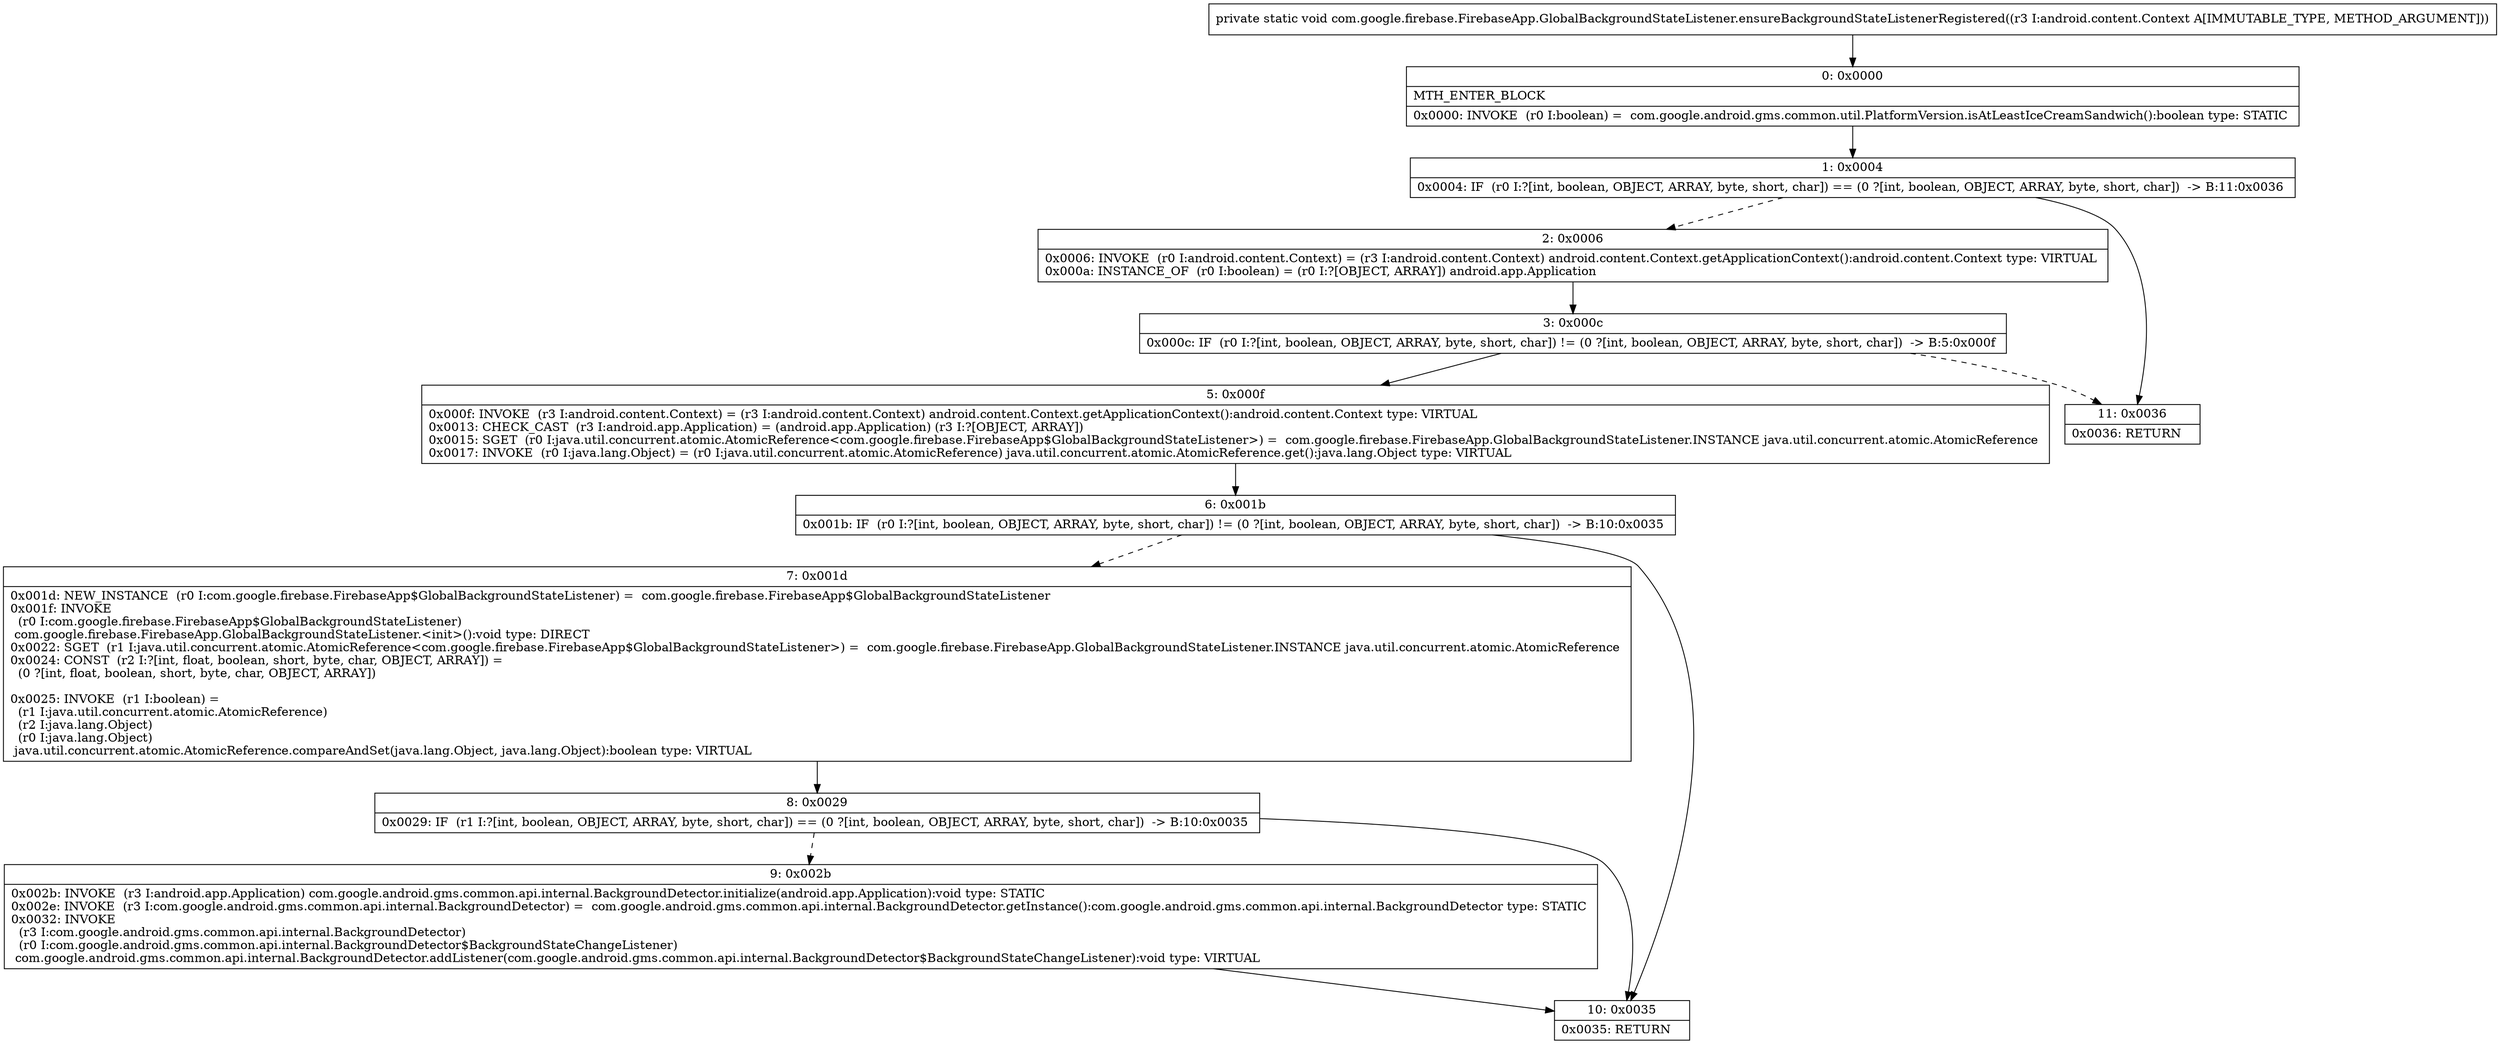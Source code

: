 digraph "CFG forcom.google.firebase.FirebaseApp.GlobalBackgroundStateListener.ensureBackgroundStateListenerRegistered(Landroid\/content\/Context;)V" {
Node_0 [shape=record,label="{0\:\ 0x0000|MTH_ENTER_BLOCK\l|0x0000: INVOKE  (r0 I:boolean) =  com.google.android.gms.common.util.PlatformVersion.isAtLeastIceCreamSandwich():boolean type: STATIC \l}"];
Node_1 [shape=record,label="{1\:\ 0x0004|0x0004: IF  (r0 I:?[int, boolean, OBJECT, ARRAY, byte, short, char]) == (0 ?[int, boolean, OBJECT, ARRAY, byte, short, char])  \-\> B:11:0x0036 \l}"];
Node_2 [shape=record,label="{2\:\ 0x0006|0x0006: INVOKE  (r0 I:android.content.Context) = (r3 I:android.content.Context) android.content.Context.getApplicationContext():android.content.Context type: VIRTUAL \l0x000a: INSTANCE_OF  (r0 I:boolean) = (r0 I:?[OBJECT, ARRAY]) android.app.Application \l}"];
Node_3 [shape=record,label="{3\:\ 0x000c|0x000c: IF  (r0 I:?[int, boolean, OBJECT, ARRAY, byte, short, char]) != (0 ?[int, boolean, OBJECT, ARRAY, byte, short, char])  \-\> B:5:0x000f \l}"];
Node_5 [shape=record,label="{5\:\ 0x000f|0x000f: INVOKE  (r3 I:android.content.Context) = (r3 I:android.content.Context) android.content.Context.getApplicationContext():android.content.Context type: VIRTUAL \l0x0013: CHECK_CAST  (r3 I:android.app.Application) = (android.app.Application) (r3 I:?[OBJECT, ARRAY]) \l0x0015: SGET  (r0 I:java.util.concurrent.atomic.AtomicReference\<com.google.firebase.FirebaseApp$GlobalBackgroundStateListener\>) =  com.google.firebase.FirebaseApp.GlobalBackgroundStateListener.INSTANCE java.util.concurrent.atomic.AtomicReference \l0x0017: INVOKE  (r0 I:java.lang.Object) = (r0 I:java.util.concurrent.atomic.AtomicReference) java.util.concurrent.atomic.AtomicReference.get():java.lang.Object type: VIRTUAL \l}"];
Node_6 [shape=record,label="{6\:\ 0x001b|0x001b: IF  (r0 I:?[int, boolean, OBJECT, ARRAY, byte, short, char]) != (0 ?[int, boolean, OBJECT, ARRAY, byte, short, char])  \-\> B:10:0x0035 \l}"];
Node_7 [shape=record,label="{7\:\ 0x001d|0x001d: NEW_INSTANCE  (r0 I:com.google.firebase.FirebaseApp$GlobalBackgroundStateListener) =  com.google.firebase.FirebaseApp$GlobalBackgroundStateListener \l0x001f: INVOKE  \l  (r0 I:com.google.firebase.FirebaseApp$GlobalBackgroundStateListener)\l com.google.firebase.FirebaseApp.GlobalBackgroundStateListener.\<init\>():void type: DIRECT \l0x0022: SGET  (r1 I:java.util.concurrent.atomic.AtomicReference\<com.google.firebase.FirebaseApp$GlobalBackgroundStateListener\>) =  com.google.firebase.FirebaseApp.GlobalBackgroundStateListener.INSTANCE java.util.concurrent.atomic.AtomicReference \l0x0024: CONST  (r2 I:?[int, float, boolean, short, byte, char, OBJECT, ARRAY]) = \l  (0 ?[int, float, boolean, short, byte, char, OBJECT, ARRAY])\l \l0x0025: INVOKE  (r1 I:boolean) = \l  (r1 I:java.util.concurrent.atomic.AtomicReference)\l  (r2 I:java.lang.Object)\l  (r0 I:java.lang.Object)\l java.util.concurrent.atomic.AtomicReference.compareAndSet(java.lang.Object, java.lang.Object):boolean type: VIRTUAL \l}"];
Node_8 [shape=record,label="{8\:\ 0x0029|0x0029: IF  (r1 I:?[int, boolean, OBJECT, ARRAY, byte, short, char]) == (0 ?[int, boolean, OBJECT, ARRAY, byte, short, char])  \-\> B:10:0x0035 \l}"];
Node_9 [shape=record,label="{9\:\ 0x002b|0x002b: INVOKE  (r3 I:android.app.Application) com.google.android.gms.common.api.internal.BackgroundDetector.initialize(android.app.Application):void type: STATIC \l0x002e: INVOKE  (r3 I:com.google.android.gms.common.api.internal.BackgroundDetector) =  com.google.android.gms.common.api.internal.BackgroundDetector.getInstance():com.google.android.gms.common.api.internal.BackgroundDetector type: STATIC \l0x0032: INVOKE  \l  (r3 I:com.google.android.gms.common.api.internal.BackgroundDetector)\l  (r0 I:com.google.android.gms.common.api.internal.BackgroundDetector$BackgroundStateChangeListener)\l com.google.android.gms.common.api.internal.BackgroundDetector.addListener(com.google.android.gms.common.api.internal.BackgroundDetector$BackgroundStateChangeListener):void type: VIRTUAL \l}"];
Node_10 [shape=record,label="{10\:\ 0x0035|0x0035: RETURN   \l}"];
Node_11 [shape=record,label="{11\:\ 0x0036|0x0036: RETURN   \l}"];
MethodNode[shape=record,label="{private static void com.google.firebase.FirebaseApp.GlobalBackgroundStateListener.ensureBackgroundStateListenerRegistered((r3 I:android.content.Context A[IMMUTABLE_TYPE, METHOD_ARGUMENT])) }"];
MethodNode -> Node_0;
Node_0 -> Node_1;
Node_1 -> Node_2[style=dashed];
Node_1 -> Node_11;
Node_2 -> Node_3;
Node_3 -> Node_5;
Node_3 -> Node_11[style=dashed];
Node_5 -> Node_6;
Node_6 -> Node_7[style=dashed];
Node_6 -> Node_10;
Node_7 -> Node_8;
Node_8 -> Node_9[style=dashed];
Node_8 -> Node_10;
Node_9 -> Node_10;
}


